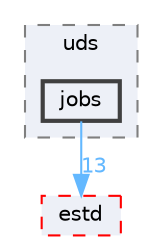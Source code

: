 digraph "jobs"
{
 // LATEX_PDF_SIZE
  bgcolor="transparent";
  edge [fontname=Helvetica,fontsize=10,labelfontname=Helvetica,labelfontsize=10];
  node [fontname=Helvetica,fontsize=10,shape=box,height=0.2,width=0.4];
  compound=true
  subgraph clusterdir_18c8e63153a1cad428e37e52a2206503 {
    graph [ bgcolor="#edf0f7", pencolor="grey50", label="uds", fontname=Helvetica,fontsize=10 style="filled,dashed", URL="dir_18c8e63153a1cad428e37e52a2206503.html",tooltip=""]
  dir_0dff3a65a1d3a139f2aa2681bf1e9ef2 [label="jobs", fillcolor="#edf0f7", color="grey25", style="filled,bold", URL="dir_0dff3a65a1d3a139f2aa2681bf1e9ef2.html",tooltip=""];
  }
  dir_705ed472854f071e46e92f9933f4d565 [label="estd", fillcolor="#edf0f7", color="red", style="filled,dashed", URL="dir_705ed472854f071e46e92f9933f4d565.html",tooltip=""];
  dir_0dff3a65a1d3a139f2aa2681bf1e9ef2->dir_705ed472854f071e46e92f9933f4d565 [headlabel="13", labeldistance=1.5 headhref="dir_000130_000075.html" href="dir_000130_000075.html" color="steelblue1" fontcolor="steelblue1"];
}
